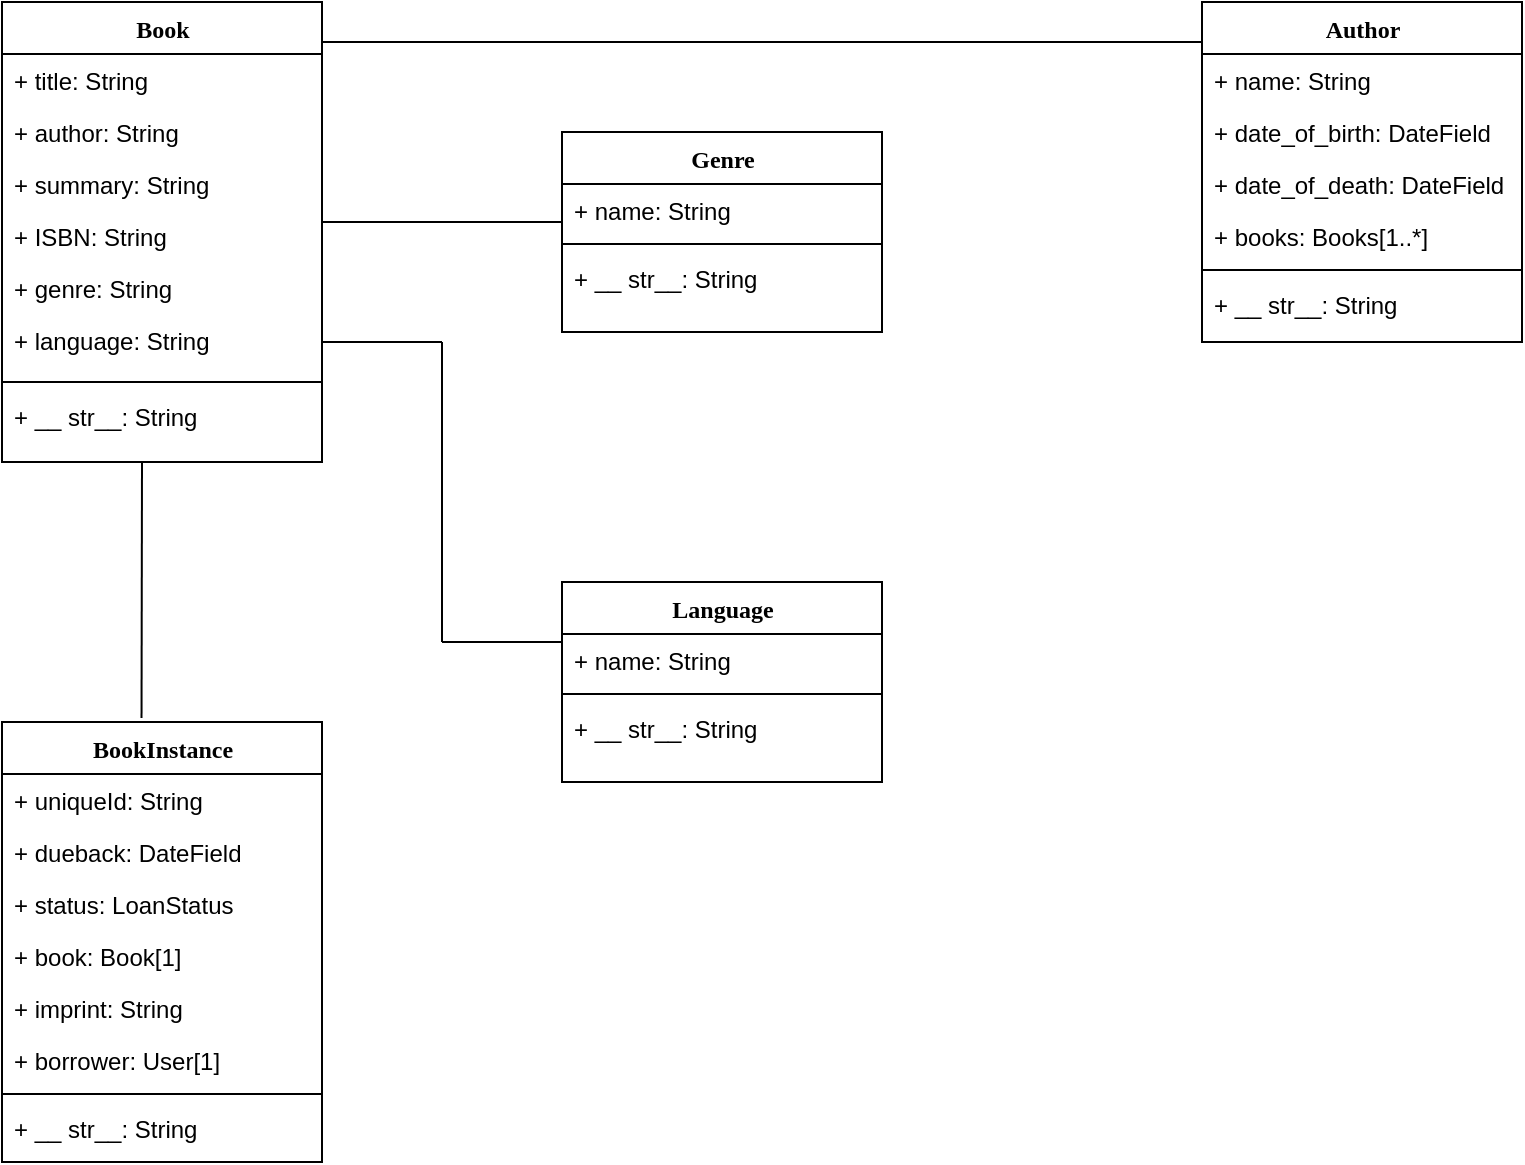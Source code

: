 <mxfile version="24.0.2" type="github">
  <diagram name="Page-1" id="9f46799a-70d6-7492-0946-bef42562c5a5">
    <mxGraphModel dx="1518" dy="665" grid="1" gridSize="10" guides="1" tooltips="1" connect="1" arrows="1" fold="1" page="1" pageScale="1" pageWidth="1100" pageHeight="850" background="none" math="0" shadow="0">
      <root>
        <mxCell id="0" />
        <mxCell id="1" parent="0" />
        <mxCell id="78961159f06e98e8-17" value="Book" style="swimlane;html=1;fontStyle=1;align=center;verticalAlign=top;childLayout=stackLayout;horizontal=1;startSize=26;horizontalStack=0;resizeParent=1;resizeLast=0;collapsible=1;marginBottom=0;swimlaneFillColor=#ffffff;rounded=0;shadow=0;comic=0;labelBackgroundColor=none;strokeWidth=1;fillColor=none;fontFamily=Verdana;fontSize=12" parent="1" vertex="1">
          <mxGeometry x="200" y="60" width="160" height="230" as="geometry">
            <mxRectangle x="90" y="83" width="110" height="30" as="alternateBounds" />
          </mxGeometry>
        </mxCell>
        <mxCell id="78961159f06e98e8-21" value="+ title: String" style="text;html=1;strokeColor=none;fillColor=none;align=left;verticalAlign=top;spacingLeft=4;spacingRight=4;whiteSpace=wrap;overflow=hidden;rotatable=0;points=[[0,0.5],[1,0.5]];portConstraint=eastwest;" parent="78961159f06e98e8-17" vertex="1">
          <mxGeometry y="26" width="160" height="26" as="geometry" />
        </mxCell>
        <mxCell id="78961159f06e98e8-23" value="+ author: String" style="text;html=1;strokeColor=none;fillColor=none;align=left;verticalAlign=top;spacingLeft=4;spacingRight=4;whiteSpace=wrap;overflow=hidden;rotatable=0;points=[[0,0.5],[1,0.5]];portConstraint=eastwest;" parent="78961159f06e98e8-17" vertex="1">
          <mxGeometry y="52" width="160" height="26" as="geometry" />
        </mxCell>
        <mxCell id="78961159f06e98e8-25" value="+ summary: String" style="text;html=1;strokeColor=none;fillColor=none;align=left;verticalAlign=top;spacingLeft=4;spacingRight=4;whiteSpace=wrap;overflow=hidden;rotatable=0;points=[[0,0.5],[1,0.5]];portConstraint=eastwest;" parent="78961159f06e98e8-17" vertex="1">
          <mxGeometry y="78" width="160" height="26" as="geometry" />
        </mxCell>
        <mxCell id="78961159f06e98e8-26" value="+ ISBN: String" style="text;html=1;strokeColor=none;fillColor=none;align=left;verticalAlign=top;spacingLeft=4;spacingRight=4;whiteSpace=wrap;overflow=hidden;rotatable=0;points=[[0,0.5],[1,0.5]];portConstraint=eastwest;" parent="78961159f06e98e8-17" vertex="1">
          <mxGeometry y="104" width="160" height="26" as="geometry" />
        </mxCell>
        <mxCell id="aJ1lrCvlewTxfyIfnE-e-18" value="+ genre: String" style="text;html=1;strokeColor=none;fillColor=none;align=left;verticalAlign=top;spacingLeft=4;spacingRight=4;whiteSpace=wrap;overflow=hidden;rotatable=0;points=[[0,0.5],[1,0.5]];portConstraint=eastwest;" vertex="1" parent="78961159f06e98e8-17">
          <mxGeometry y="130" width="160" height="26" as="geometry" />
        </mxCell>
        <mxCell id="78961159f06e98e8-24" value="+ language: String" style="text;html=1;strokeColor=none;fillColor=none;align=left;verticalAlign=top;spacingLeft=4;spacingRight=4;whiteSpace=wrap;overflow=hidden;rotatable=0;points=[[0,0.5],[1,0.5]];portConstraint=eastwest;" parent="78961159f06e98e8-17" vertex="1">
          <mxGeometry y="156" width="160" height="30" as="geometry" />
        </mxCell>
        <mxCell id="78961159f06e98e8-19" value="" style="line;html=1;strokeWidth=1;fillColor=none;align=left;verticalAlign=middle;spacingTop=-1;spacingLeft=3;spacingRight=3;rotatable=0;labelPosition=right;points=[];portConstraint=eastwest;" parent="78961159f06e98e8-17" vertex="1">
          <mxGeometry y="186" width="160" height="8" as="geometry" />
        </mxCell>
        <mxCell id="78961159f06e98e8-20" value="+ __ str__: String" style="text;html=1;strokeColor=none;fillColor=none;align=left;verticalAlign=top;spacingLeft=4;spacingRight=4;whiteSpace=wrap;overflow=hidden;rotatable=0;points=[[0,0.5],[1,0.5]];portConstraint=eastwest;" parent="78961159f06e98e8-17" vertex="1">
          <mxGeometry y="194" width="160" height="26" as="geometry" />
        </mxCell>
        <mxCell id="aJ1lrCvlewTxfyIfnE-e-1" value="BookInstance" style="swimlane;html=1;fontStyle=1;align=center;verticalAlign=top;childLayout=stackLayout;horizontal=1;startSize=26;horizontalStack=0;resizeParent=1;resizeLast=0;collapsible=1;marginBottom=0;swimlaneFillColor=#ffffff;rounded=0;shadow=0;comic=0;labelBackgroundColor=none;strokeWidth=1;fillColor=none;fontFamily=Verdana;fontSize=12" vertex="1" parent="1">
          <mxGeometry x="200" y="420" width="160" height="220" as="geometry">
            <mxRectangle x="90" y="83" width="110" height="30" as="alternateBounds" />
          </mxGeometry>
        </mxCell>
        <mxCell id="aJ1lrCvlewTxfyIfnE-e-2" value="+ uniqueId: String" style="text;html=1;strokeColor=none;fillColor=none;align=left;verticalAlign=top;spacingLeft=4;spacingRight=4;whiteSpace=wrap;overflow=hidden;rotatable=0;points=[[0,0.5],[1,0.5]];portConstraint=eastwest;" vertex="1" parent="aJ1lrCvlewTxfyIfnE-e-1">
          <mxGeometry y="26" width="160" height="26" as="geometry" />
        </mxCell>
        <mxCell id="aJ1lrCvlewTxfyIfnE-e-3" value="+ dueback: DateField" style="text;html=1;strokeColor=none;fillColor=none;align=left;verticalAlign=top;spacingLeft=4;spacingRight=4;whiteSpace=wrap;overflow=hidden;rotatable=0;points=[[0,0.5],[1,0.5]];portConstraint=eastwest;" vertex="1" parent="aJ1lrCvlewTxfyIfnE-e-1">
          <mxGeometry y="52" width="160" height="26" as="geometry" />
        </mxCell>
        <mxCell id="aJ1lrCvlewTxfyIfnE-e-24" value="+ status: LoanStatus" style="text;html=1;strokeColor=none;fillColor=none;align=left;verticalAlign=top;spacingLeft=4;spacingRight=4;whiteSpace=wrap;overflow=hidden;rotatable=0;points=[[0,0.5],[1,0.5]];portConstraint=eastwest;" vertex="1" parent="aJ1lrCvlewTxfyIfnE-e-1">
          <mxGeometry y="78" width="160" height="26" as="geometry" />
        </mxCell>
        <mxCell id="aJ1lrCvlewTxfyIfnE-e-4" value="+ book: Book[1]" style="text;html=1;strokeColor=none;fillColor=none;align=left;verticalAlign=top;spacingLeft=4;spacingRight=4;whiteSpace=wrap;overflow=hidden;rotatable=0;points=[[0,0.5],[1,0.5]];portConstraint=eastwest;" vertex="1" parent="aJ1lrCvlewTxfyIfnE-e-1">
          <mxGeometry y="104" width="160" height="26" as="geometry" />
        </mxCell>
        <mxCell id="aJ1lrCvlewTxfyIfnE-e-22" value="+ imprint: String" style="text;html=1;strokeColor=none;fillColor=none;align=left;verticalAlign=top;spacingLeft=4;spacingRight=4;whiteSpace=wrap;overflow=hidden;rotatable=0;points=[[0,0.5],[1,0.5]];portConstraint=eastwest;" vertex="1" parent="aJ1lrCvlewTxfyIfnE-e-1">
          <mxGeometry y="130" width="160" height="26" as="geometry" />
        </mxCell>
        <mxCell id="aJ1lrCvlewTxfyIfnE-e-25" value="+ borrower: User[1]" style="text;html=1;strokeColor=none;fillColor=none;align=left;verticalAlign=top;spacingLeft=4;spacingRight=4;whiteSpace=wrap;overflow=hidden;rotatable=0;points=[[0,0.5],[1,0.5]];portConstraint=eastwest;" vertex="1" parent="aJ1lrCvlewTxfyIfnE-e-1">
          <mxGeometry y="156" width="160" height="26" as="geometry" />
        </mxCell>
        <mxCell id="aJ1lrCvlewTxfyIfnE-e-7" value="" style="line;html=1;strokeWidth=1;fillColor=none;align=left;verticalAlign=middle;spacingTop=-1;spacingLeft=3;spacingRight=3;rotatable=0;labelPosition=right;points=[];portConstraint=eastwest;" vertex="1" parent="aJ1lrCvlewTxfyIfnE-e-1">
          <mxGeometry y="182" width="160" height="8" as="geometry" />
        </mxCell>
        <mxCell id="aJ1lrCvlewTxfyIfnE-e-28" value="+ __ str__: String" style="text;html=1;strokeColor=none;fillColor=none;align=left;verticalAlign=top;spacingLeft=4;spacingRight=4;whiteSpace=wrap;overflow=hidden;rotatable=0;points=[[0,0.5],[1,0.5]];portConstraint=eastwest;" vertex="1" parent="aJ1lrCvlewTxfyIfnE-e-1">
          <mxGeometry y="190" width="160" height="26" as="geometry" />
        </mxCell>
        <mxCell id="aJ1lrCvlewTxfyIfnE-e-9" value="Author" style="swimlane;html=1;fontStyle=1;align=center;verticalAlign=top;childLayout=stackLayout;horizontal=1;startSize=26;horizontalStack=0;resizeParent=1;resizeLast=0;collapsible=1;marginBottom=0;swimlaneFillColor=#ffffff;rounded=0;shadow=0;comic=0;labelBackgroundColor=none;strokeWidth=1;fillColor=none;fontFamily=Verdana;fontSize=12" vertex="1" parent="1">
          <mxGeometry x="800" y="60" width="160" height="170" as="geometry">
            <mxRectangle x="90" y="83" width="110" height="30" as="alternateBounds" />
          </mxGeometry>
        </mxCell>
        <mxCell id="aJ1lrCvlewTxfyIfnE-e-10" value="+ name: String" style="text;html=1;strokeColor=none;fillColor=none;align=left;verticalAlign=top;spacingLeft=4;spacingRight=4;whiteSpace=wrap;overflow=hidden;rotatable=0;points=[[0,0.5],[1,0.5]];portConstraint=eastwest;" vertex="1" parent="aJ1lrCvlewTxfyIfnE-e-9">
          <mxGeometry y="26" width="160" height="26" as="geometry" />
        </mxCell>
        <mxCell id="aJ1lrCvlewTxfyIfnE-e-11" value="+ date_of_birth: DateField" style="text;html=1;strokeColor=none;fillColor=none;align=left;verticalAlign=top;spacingLeft=4;spacingRight=4;whiteSpace=wrap;overflow=hidden;rotatable=0;points=[[0,0.5],[1,0.5]];portConstraint=eastwest;" vertex="1" parent="aJ1lrCvlewTxfyIfnE-e-9">
          <mxGeometry y="52" width="160" height="26" as="geometry" />
        </mxCell>
        <mxCell id="aJ1lrCvlewTxfyIfnE-e-12" value="+ date_of_death: DateField" style="text;html=1;strokeColor=none;fillColor=none;align=left;verticalAlign=top;spacingLeft=4;spacingRight=4;whiteSpace=wrap;overflow=hidden;rotatable=0;points=[[0,0.5],[1,0.5]];portConstraint=eastwest;" vertex="1" parent="aJ1lrCvlewTxfyIfnE-e-9">
          <mxGeometry y="78" width="160" height="26" as="geometry" />
        </mxCell>
        <mxCell id="aJ1lrCvlewTxfyIfnE-e-14" value="+ books: Books[1..*]" style="text;html=1;strokeColor=none;fillColor=none;align=left;verticalAlign=top;spacingLeft=4;spacingRight=4;whiteSpace=wrap;overflow=hidden;rotatable=0;points=[[0,0.5],[1,0.5]];portConstraint=eastwest;" vertex="1" parent="aJ1lrCvlewTxfyIfnE-e-9">
          <mxGeometry y="104" width="160" height="26" as="geometry" />
        </mxCell>
        <mxCell id="aJ1lrCvlewTxfyIfnE-e-15" value="" style="line;html=1;strokeWidth=1;fillColor=none;align=left;verticalAlign=middle;spacingTop=-1;spacingLeft=3;spacingRight=3;rotatable=0;labelPosition=right;points=[];portConstraint=eastwest;" vertex="1" parent="aJ1lrCvlewTxfyIfnE-e-9">
          <mxGeometry y="130" width="160" height="8" as="geometry" />
        </mxCell>
        <mxCell id="aJ1lrCvlewTxfyIfnE-e-39" value="+ __ str__: String" style="text;html=1;strokeColor=none;fillColor=none;align=left;verticalAlign=top;spacingLeft=4;spacingRight=4;whiteSpace=wrap;overflow=hidden;rotatable=0;points=[[0,0.5],[1,0.5]];portConstraint=eastwest;" vertex="1" parent="aJ1lrCvlewTxfyIfnE-e-9">
          <mxGeometry y="138" width="160" height="26" as="geometry" />
        </mxCell>
        <mxCell id="aJ1lrCvlewTxfyIfnE-e-29" value="Genre" style="swimlane;html=1;fontStyle=1;align=center;verticalAlign=top;childLayout=stackLayout;horizontal=1;startSize=26;horizontalStack=0;resizeParent=1;resizeLast=0;collapsible=1;marginBottom=0;swimlaneFillColor=#ffffff;rounded=0;shadow=0;comic=0;labelBackgroundColor=none;strokeWidth=1;fillColor=none;fontFamily=Verdana;fontSize=12" vertex="1" parent="1">
          <mxGeometry x="480" y="125" width="160" height="100" as="geometry">
            <mxRectangle x="90" y="83" width="110" height="30" as="alternateBounds" />
          </mxGeometry>
        </mxCell>
        <mxCell id="aJ1lrCvlewTxfyIfnE-e-30" value="+ name: String" style="text;html=1;strokeColor=none;fillColor=none;align=left;verticalAlign=top;spacingLeft=4;spacingRight=4;whiteSpace=wrap;overflow=hidden;rotatable=0;points=[[0,0.5],[1,0.5]];portConstraint=eastwest;" vertex="1" parent="aJ1lrCvlewTxfyIfnE-e-29">
          <mxGeometry y="26" width="160" height="26" as="geometry" />
        </mxCell>
        <mxCell id="aJ1lrCvlewTxfyIfnE-e-36" value="" style="line;html=1;strokeWidth=1;fillColor=none;align=left;verticalAlign=middle;spacingTop=-1;spacingLeft=3;spacingRight=3;rotatable=0;labelPosition=right;points=[];portConstraint=eastwest;" vertex="1" parent="aJ1lrCvlewTxfyIfnE-e-29">
          <mxGeometry y="52" width="160" height="8" as="geometry" />
        </mxCell>
        <mxCell id="aJ1lrCvlewTxfyIfnE-e-37" value="+ __ str__: String" style="text;html=1;strokeColor=none;fillColor=none;align=left;verticalAlign=top;spacingLeft=4;spacingRight=4;whiteSpace=wrap;overflow=hidden;rotatable=0;points=[[0,0.5],[1,0.5]];portConstraint=eastwest;" vertex="1" parent="aJ1lrCvlewTxfyIfnE-e-29">
          <mxGeometry y="60" width="160" height="26" as="geometry" />
        </mxCell>
        <mxCell id="aJ1lrCvlewTxfyIfnE-e-38" value="" style="endArrow=none;html=1;rounded=0;" edge="1" parent="1">
          <mxGeometry width="50" height="50" relative="1" as="geometry">
            <mxPoint x="360" y="170" as="sourcePoint" />
            <mxPoint x="480" y="170" as="targetPoint" />
          </mxGeometry>
        </mxCell>
        <mxCell id="aJ1lrCvlewTxfyIfnE-e-40" value="" style="endArrow=none;html=1;rounded=0;" edge="1" parent="1">
          <mxGeometry width="50" height="50" relative="1" as="geometry">
            <mxPoint x="360" y="80" as="sourcePoint" />
            <mxPoint x="800" y="80" as="targetPoint" />
          </mxGeometry>
        </mxCell>
        <mxCell id="aJ1lrCvlewTxfyIfnE-e-41" value="Language" style="swimlane;html=1;fontStyle=1;align=center;verticalAlign=top;childLayout=stackLayout;horizontal=1;startSize=26;horizontalStack=0;resizeParent=1;resizeLast=0;collapsible=1;marginBottom=0;swimlaneFillColor=#ffffff;rounded=0;shadow=0;comic=0;labelBackgroundColor=none;strokeWidth=1;fillColor=none;fontFamily=Verdana;fontSize=12" vertex="1" parent="1">
          <mxGeometry x="480" y="350" width="160" height="100" as="geometry">
            <mxRectangle x="90" y="83" width="110" height="30" as="alternateBounds" />
          </mxGeometry>
        </mxCell>
        <mxCell id="aJ1lrCvlewTxfyIfnE-e-42" value="+ name: String" style="text;html=1;strokeColor=none;fillColor=none;align=left;verticalAlign=top;spacingLeft=4;spacingRight=4;whiteSpace=wrap;overflow=hidden;rotatable=0;points=[[0,0.5],[1,0.5]];portConstraint=eastwest;" vertex="1" parent="aJ1lrCvlewTxfyIfnE-e-41">
          <mxGeometry y="26" width="160" height="26" as="geometry" />
        </mxCell>
        <mxCell id="aJ1lrCvlewTxfyIfnE-e-43" value="" style="line;html=1;strokeWidth=1;fillColor=none;align=left;verticalAlign=middle;spacingTop=-1;spacingLeft=3;spacingRight=3;rotatable=0;labelPosition=right;points=[];portConstraint=eastwest;" vertex="1" parent="aJ1lrCvlewTxfyIfnE-e-41">
          <mxGeometry y="52" width="160" height="8" as="geometry" />
        </mxCell>
        <mxCell id="aJ1lrCvlewTxfyIfnE-e-44" value="+ __ str__: String" style="text;html=1;strokeColor=none;fillColor=none;align=left;verticalAlign=top;spacingLeft=4;spacingRight=4;whiteSpace=wrap;overflow=hidden;rotatable=0;points=[[0,0.5],[1,0.5]];portConstraint=eastwest;" vertex="1" parent="aJ1lrCvlewTxfyIfnE-e-41">
          <mxGeometry y="60" width="160" height="26" as="geometry" />
        </mxCell>
        <mxCell id="aJ1lrCvlewTxfyIfnE-e-45" value="" style="endArrow=none;html=1;rounded=0;exitX=0.436;exitY=-0.009;exitDx=0;exitDy=0;exitPerimeter=0;" edge="1" parent="1" source="aJ1lrCvlewTxfyIfnE-e-1">
          <mxGeometry width="50" height="50" relative="1" as="geometry">
            <mxPoint x="220" y="340" as="sourcePoint" />
            <mxPoint x="270" y="290" as="targetPoint" />
          </mxGeometry>
        </mxCell>
        <mxCell id="aJ1lrCvlewTxfyIfnE-e-47" value="" style="endArrow=none;html=1;rounded=0;" edge="1" parent="1">
          <mxGeometry width="50" height="50" relative="1" as="geometry">
            <mxPoint x="360" y="230" as="sourcePoint" />
            <mxPoint x="420" y="230" as="targetPoint" />
          </mxGeometry>
        </mxCell>
        <mxCell id="aJ1lrCvlewTxfyIfnE-e-48" value="" style="endArrow=none;html=1;rounded=0;" edge="1" parent="1">
          <mxGeometry width="50" height="50" relative="1" as="geometry">
            <mxPoint x="420" y="380" as="sourcePoint" />
            <mxPoint x="420" y="230" as="targetPoint" />
          </mxGeometry>
        </mxCell>
        <mxCell id="aJ1lrCvlewTxfyIfnE-e-49" value="" style="endArrow=none;html=1;rounded=0;" edge="1" parent="1">
          <mxGeometry width="50" height="50" relative="1" as="geometry">
            <mxPoint x="420" y="380" as="sourcePoint" />
            <mxPoint x="480" y="380" as="targetPoint" />
          </mxGeometry>
        </mxCell>
      </root>
    </mxGraphModel>
  </diagram>
</mxfile>
